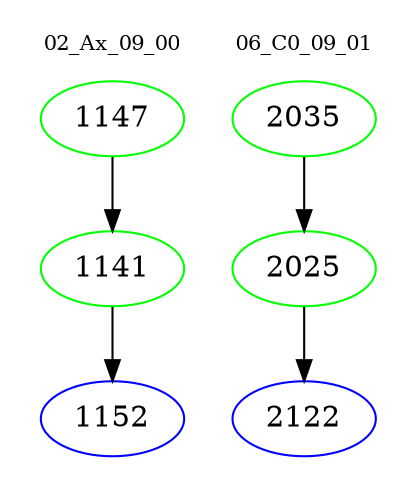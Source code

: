 digraph{
subgraph cluster_0 {
color = white
label = "02_Ax_09_00";
fontsize=10;
T0_1147 [label="1147", color="green"]
T0_1147 -> T0_1141 [color="black"]
T0_1141 [label="1141", color="green"]
T0_1141 -> T0_1152 [color="black"]
T0_1152 [label="1152", color="blue"]
}
subgraph cluster_1 {
color = white
label = "06_C0_09_01";
fontsize=10;
T1_2035 [label="2035", color="green"]
T1_2035 -> T1_2025 [color="black"]
T1_2025 [label="2025", color="green"]
T1_2025 -> T1_2122 [color="black"]
T1_2122 [label="2122", color="blue"]
}
}

